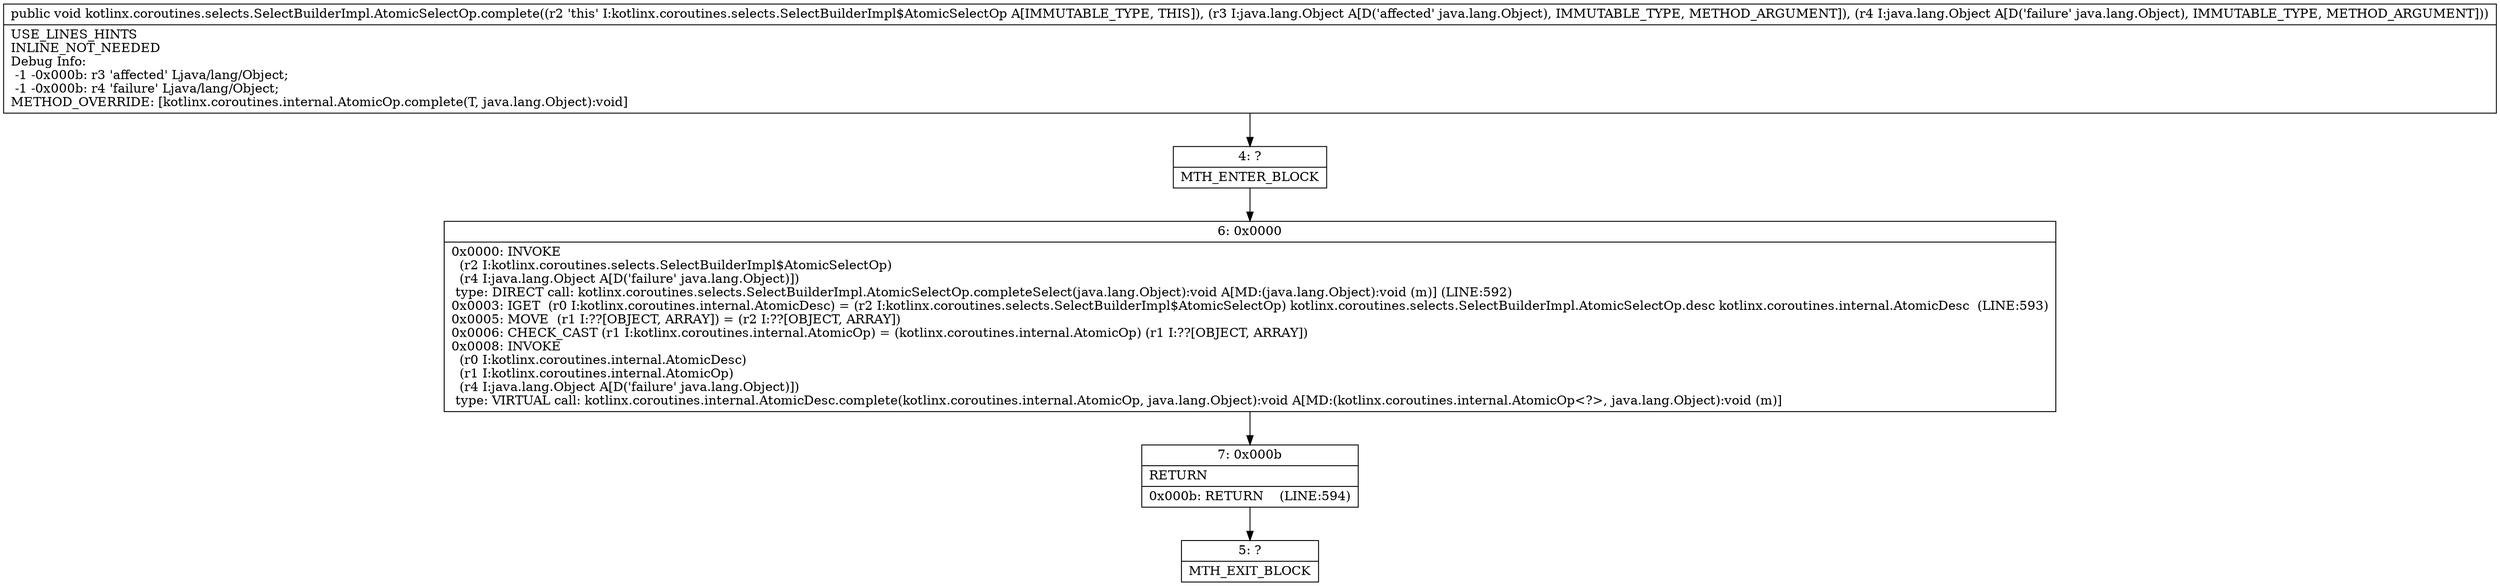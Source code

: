 digraph "CFG forkotlinx.coroutines.selects.SelectBuilderImpl.AtomicSelectOp.complete(Ljava\/lang\/Object;Ljava\/lang\/Object;)V" {
Node_4 [shape=record,label="{4\:\ ?|MTH_ENTER_BLOCK\l}"];
Node_6 [shape=record,label="{6\:\ 0x0000|0x0000: INVOKE  \l  (r2 I:kotlinx.coroutines.selects.SelectBuilderImpl$AtomicSelectOp)\l  (r4 I:java.lang.Object A[D('failure' java.lang.Object)])\l type: DIRECT call: kotlinx.coroutines.selects.SelectBuilderImpl.AtomicSelectOp.completeSelect(java.lang.Object):void A[MD:(java.lang.Object):void (m)] (LINE:592)\l0x0003: IGET  (r0 I:kotlinx.coroutines.internal.AtomicDesc) = (r2 I:kotlinx.coroutines.selects.SelectBuilderImpl$AtomicSelectOp) kotlinx.coroutines.selects.SelectBuilderImpl.AtomicSelectOp.desc kotlinx.coroutines.internal.AtomicDesc  (LINE:593)\l0x0005: MOVE  (r1 I:??[OBJECT, ARRAY]) = (r2 I:??[OBJECT, ARRAY]) \l0x0006: CHECK_CAST (r1 I:kotlinx.coroutines.internal.AtomicOp) = (kotlinx.coroutines.internal.AtomicOp) (r1 I:??[OBJECT, ARRAY]) \l0x0008: INVOKE  \l  (r0 I:kotlinx.coroutines.internal.AtomicDesc)\l  (r1 I:kotlinx.coroutines.internal.AtomicOp)\l  (r4 I:java.lang.Object A[D('failure' java.lang.Object)])\l type: VIRTUAL call: kotlinx.coroutines.internal.AtomicDesc.complete(kotlinx.coroutines.internal.AtomicOp, java.lang.Object):void A[MD:(kotlinx.coroutines.internal.AtomicOp\<?\>, java.lang.Object):void (m)]\l}"];
Node_7 [shape=record,label="{7\:\ 0x000b|RETURN\l|0x000b: RETURN    (LINE:594)\l}"];
Node_5 [shape=record,label="{5\:\ ?|MTH_EXIT_BLOCK\l}"];
MethodNode[shape=record,label="{public void kotlinx.coroutines.selects.SelectBuilderImpl.AtomicSelectOp.complete((r2 'this' I:kotlinx.coroutines.selects.SelectBuilderImpl$AtomicSelectOp A[IMMUTABLE_TYPE, THIS]), (r3 I:java.lang.Object A[D('affected' java.lang.Object), IMMUTABLE_TYPE, METHOD_ARGUMENT]), (r4 I:java.lang.Object A[D('failure' java.lang.Object), IMMUTABLE_TYPE, METHOD_ARGUMENT]))  | USE_LINES_HINTS\lINLINE_NOT_NEEDED\lDebug Info:\l  \-1 \-0x000b: r3 'affected' Ljava\/lang\/Object;\l  \-1 \-0x000b: r4 'failure' Ljava\/lang\/Object;\lMETHOD_OVERRIDE: [kotlinx.coroutines.internal.AtomicOp.complete(T, java.lang.Object):void]\l}"];
MethodNode -> Node_4;Node_4 -> Node_6;
Node_6 -> Node_7;
Node_7 -> Node_5;
}

